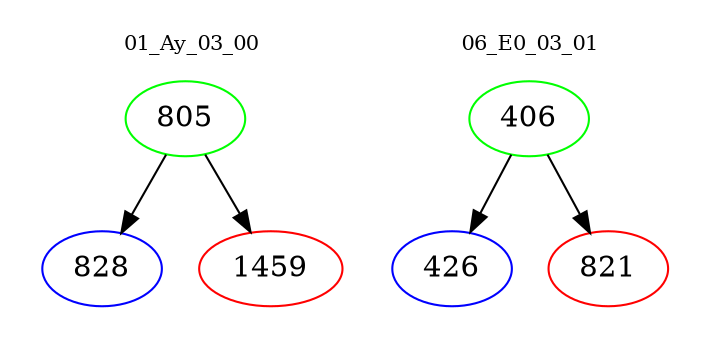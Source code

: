 digraph{
subgraph cluster_0 {
color = white
label = "01_Ay_03_00";
fontsize=10;
T0_805 [label="805", color="green"]
T0_805 -> T0_828 [color="black"]
T0_828 [label="828", color="blue"]
T0_805 -> T0_1459 [color="black"]
T0_1459 [label="1459", color="red"]
}
subgraph cluster_1 {
color = white
label = "06_E0_03_01";
fontsize=10;
T1_406 [label="406", color="green"]
T1_406 -> T1_426 [color="black"]
T1_426 [label="426", color="blue"]
T1_406 -> T1_821 [color="black"]
T1_821 [label="821", color="red"]
}
}
